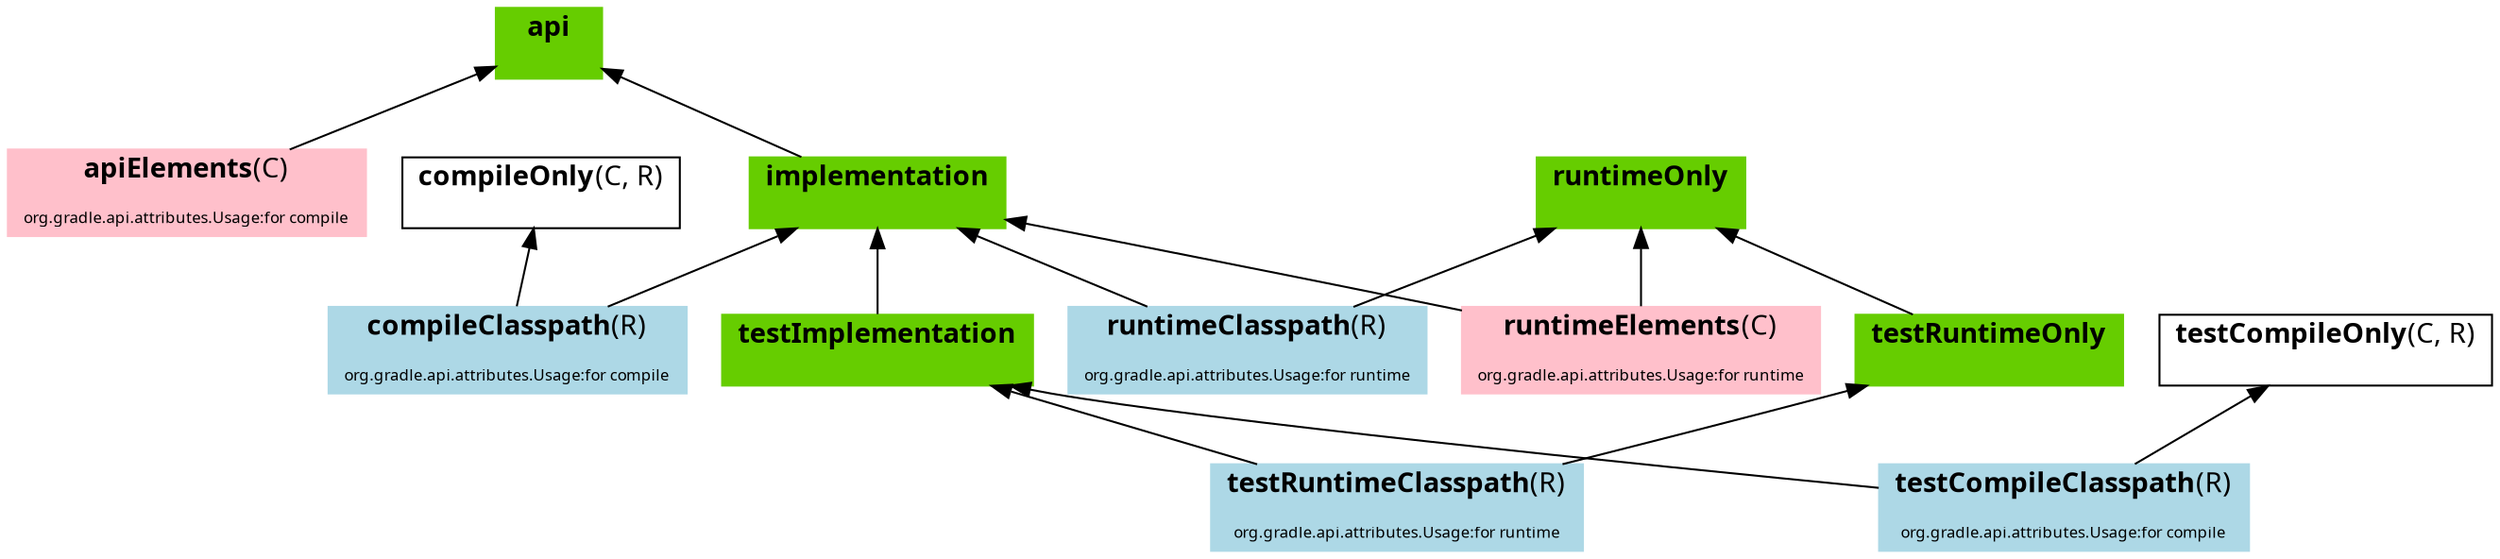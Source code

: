 digraph configurations {
    rankdir = BT;
   graph [ dpi = 100, fontname="Meera"];
   node [fontname = "Meera"];
   edge [fontname = "Meera"];

   "apiElements" [shape="box", label=<<B>apiElements</B>(C)<BR/><BR/><FONT POINT-SIZE="8">org.gradle.api.attributes.Usage:for compile</FONT>>, color="pink", bgcolor="pink", style="filled"]
   "apiElements" -> "api"

   "api" [shape="box", label=<<B>api</B><BR/><BR/>>, color="chartreuse3", bgcolor="chartreuse3", style="filled"]

   "compileClasspath" [shape="box", label=<<B>compileClasspath</B>(R)<BR/><BR/><FONT POINT-SIZE="8">org.gradle.api.attributes.Usage:for compile</FONT>>, color="lightblue", bgcolor="lightblue", style="filled"]
   "compileClasspath" -> "compileOnly"
   "compileOnly" [shape="box", label=<<B>compileOnly</B>(C, R)<BR/><BR/>>, ]
   "compileClasspath" -> "implementation"
   "implementation" [shape="box", label=<<B>implementation</B><BR/><BR/>>, color="chartreuse3", bgcolor="chartreuse3", style="filled"]
   "implementation" -> "api"

   "runtimeClasspath" [shape="box", label=<<B>runtimeClasspath</B>(R)<BR/><BR/><FONT POINT-SIZE="8">org.gradle.api.attributes.Usage:for runtime</FONT>>, color="lightblue", bgcolor="lightblue", style="filled"]
   "runtimeClasspath" -> "runtimeOnly"
   "runtimeOnly" [shape="box", label=<<B>runtimeOnly</B><BR/><BR/>>, color="chartreuse3", bgcolor="chartreuse3", style="filled"]
   "runtimeClasspath" -> "implementation"
   "runtimeElements" [shape="box", label=<<B>runtimeElements</B>(C)<BR/><BR/><FONT POINT-SIZE="8">org.gradle.api.attributes.Usage:for runtime</FONT>>, color="pink", bgcolor="pink", style="filled"]
   "runtimeElements" -> "implementation"
   "runtimeElements" -> "runtimeOnly"

   "testCompileClasspath" [shape="box", label=<<B>testCompileClasspath</B>(R)<BR/><BR/><FONT POINT-SIZE="8">org.gradle.api.attributes.Usage:for compile</FONT>>, color="lightblue", bgcolor="lightblue", style="filled"]
   "testCompileClasspath" -> "testCompileOnly"
   "testCompileOnly" [shape="box", label=<<B>testCompileOnly</B>(C, R)<BR/><BR/>>, ]
   "testCompileClasspath" -> "testImplementation"
   "testImplementation" [shape="box", label=<<B>testImplementation</B><BR/><BR/>>, color="chartreuse3", bgcolor="chartreuse3", style="filled"]
   "testImplementation" -> "implementation"

   "testRuntimeClasspath" [shape="box", label=<<B>testRuntimeClasspath</B>(R)<BR/><BR/><FONT POINT-SIZE="8">org.gradle.api.attributes.Usage:for runtime</FONT>>, color="lightblue", bgcolor="lightblue", style="filled"]
   "testRuntimeClasspath" -> "testRuntimeOnly"
   "testRuntimeOnly" [shape="box", label=<<B>testRuntimeOnly</B><BR/><BR/>>, color="chartreuse3", bgcolor="chartreuse3", style="filled"]
   "testRuntimeOnly" -> "runtimeOnly"
   "testRuntimeClasspath" -> "testImplementation"
}
